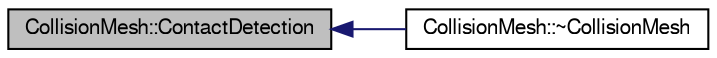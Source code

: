 digraph "CollisionMesh::ContactDetection"
{
  edge [fontname="FreeSans",fontsize="10",labelfontname="FreeSans",labelfontsize="10"];
  node [fontname="FreeSans",fontsize="10",shape=record];
  rankdir="LR";
  Node1 [label="CollisionMesh::ContactDetection",height=0.2,width=0.4,color="black", fillcolor="grey75", style="filled", fontcolor="black"];
  Node1 -> Node2 [dir="back",color="midnightblue",fontsize="10",style="solid",fontname="FreeSans"];
  Node2 [label="CollisionMesh::~CollisionMesh",height=0.2,width=0.4,color="black", fillcolor="white", style="filled",URL="$d4/daa/class_collision_mesh.html#a33d4f8bdb3265a0fe9e57db5c7d10be1"];
}
